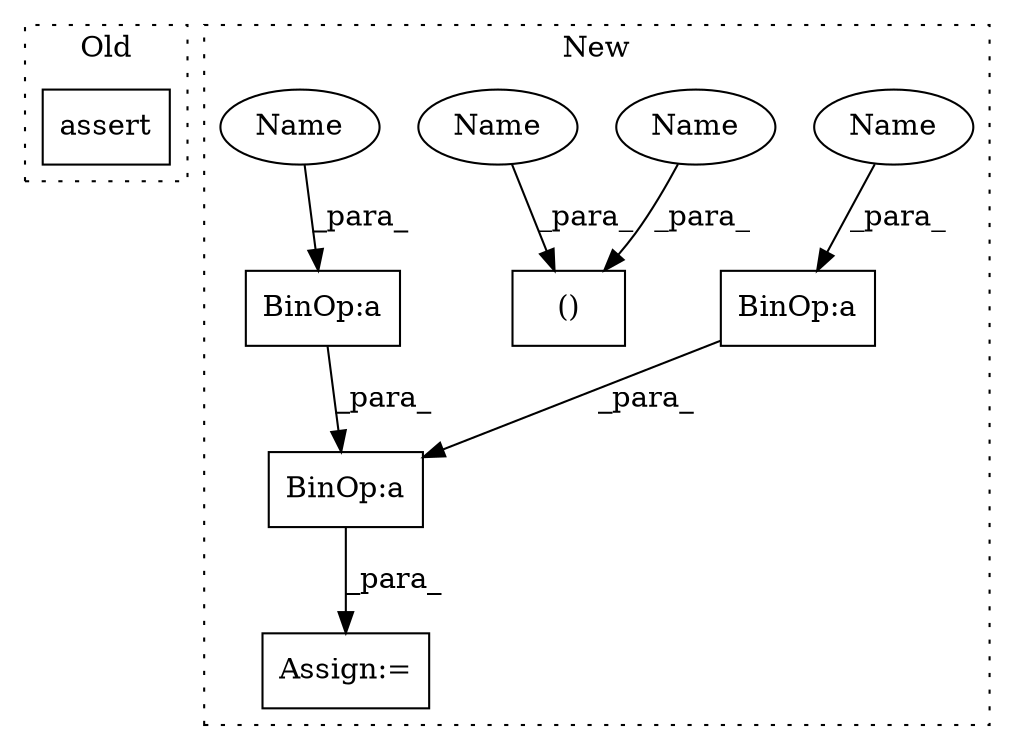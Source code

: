 digraph G {
subgraph cluster0 {
1 [label="assert" a="65" s="281" l="7" shape="box"];
label = "Old";
style="dotted";
}
subgraph cluster1 {
2 [label="()" a="54" s="356" l="14" shape="box"];
3 [label="BinOp:a" a="82" s="668" l="4" shape="box"];
4 [label="BinOp:a" a="82" s="683" l="3" shape="box"];
5 [label="BinOp:a" a="82" s="699" l="4" shape="box"];
6 [label="Assign:=" a="68" s="652" l="3" shape="box"];
7 [label="Name" a="87" s="656" l="12" shape="ellipse"];
8 [label="Name" a="87" s="344" l="12" shape="ellipse"];
9 [label="Name" a="87" s="358" l="12" shape="ellipse"];
10 [label="Name" a="87" s="687" l="12" shape="ellipse"];
label = "New";
style="dotted";
}
3 -> 4 [label="_para_"];
4 -> 6 [label="_para_"];
5 -> 4 [label="_para_"];
7 -> 3 [label="_para_"];
8 -> 2 [label="_para_"];
9 -> 2 [label="_para_"];
10 -> 5 [label="_para_"];
}